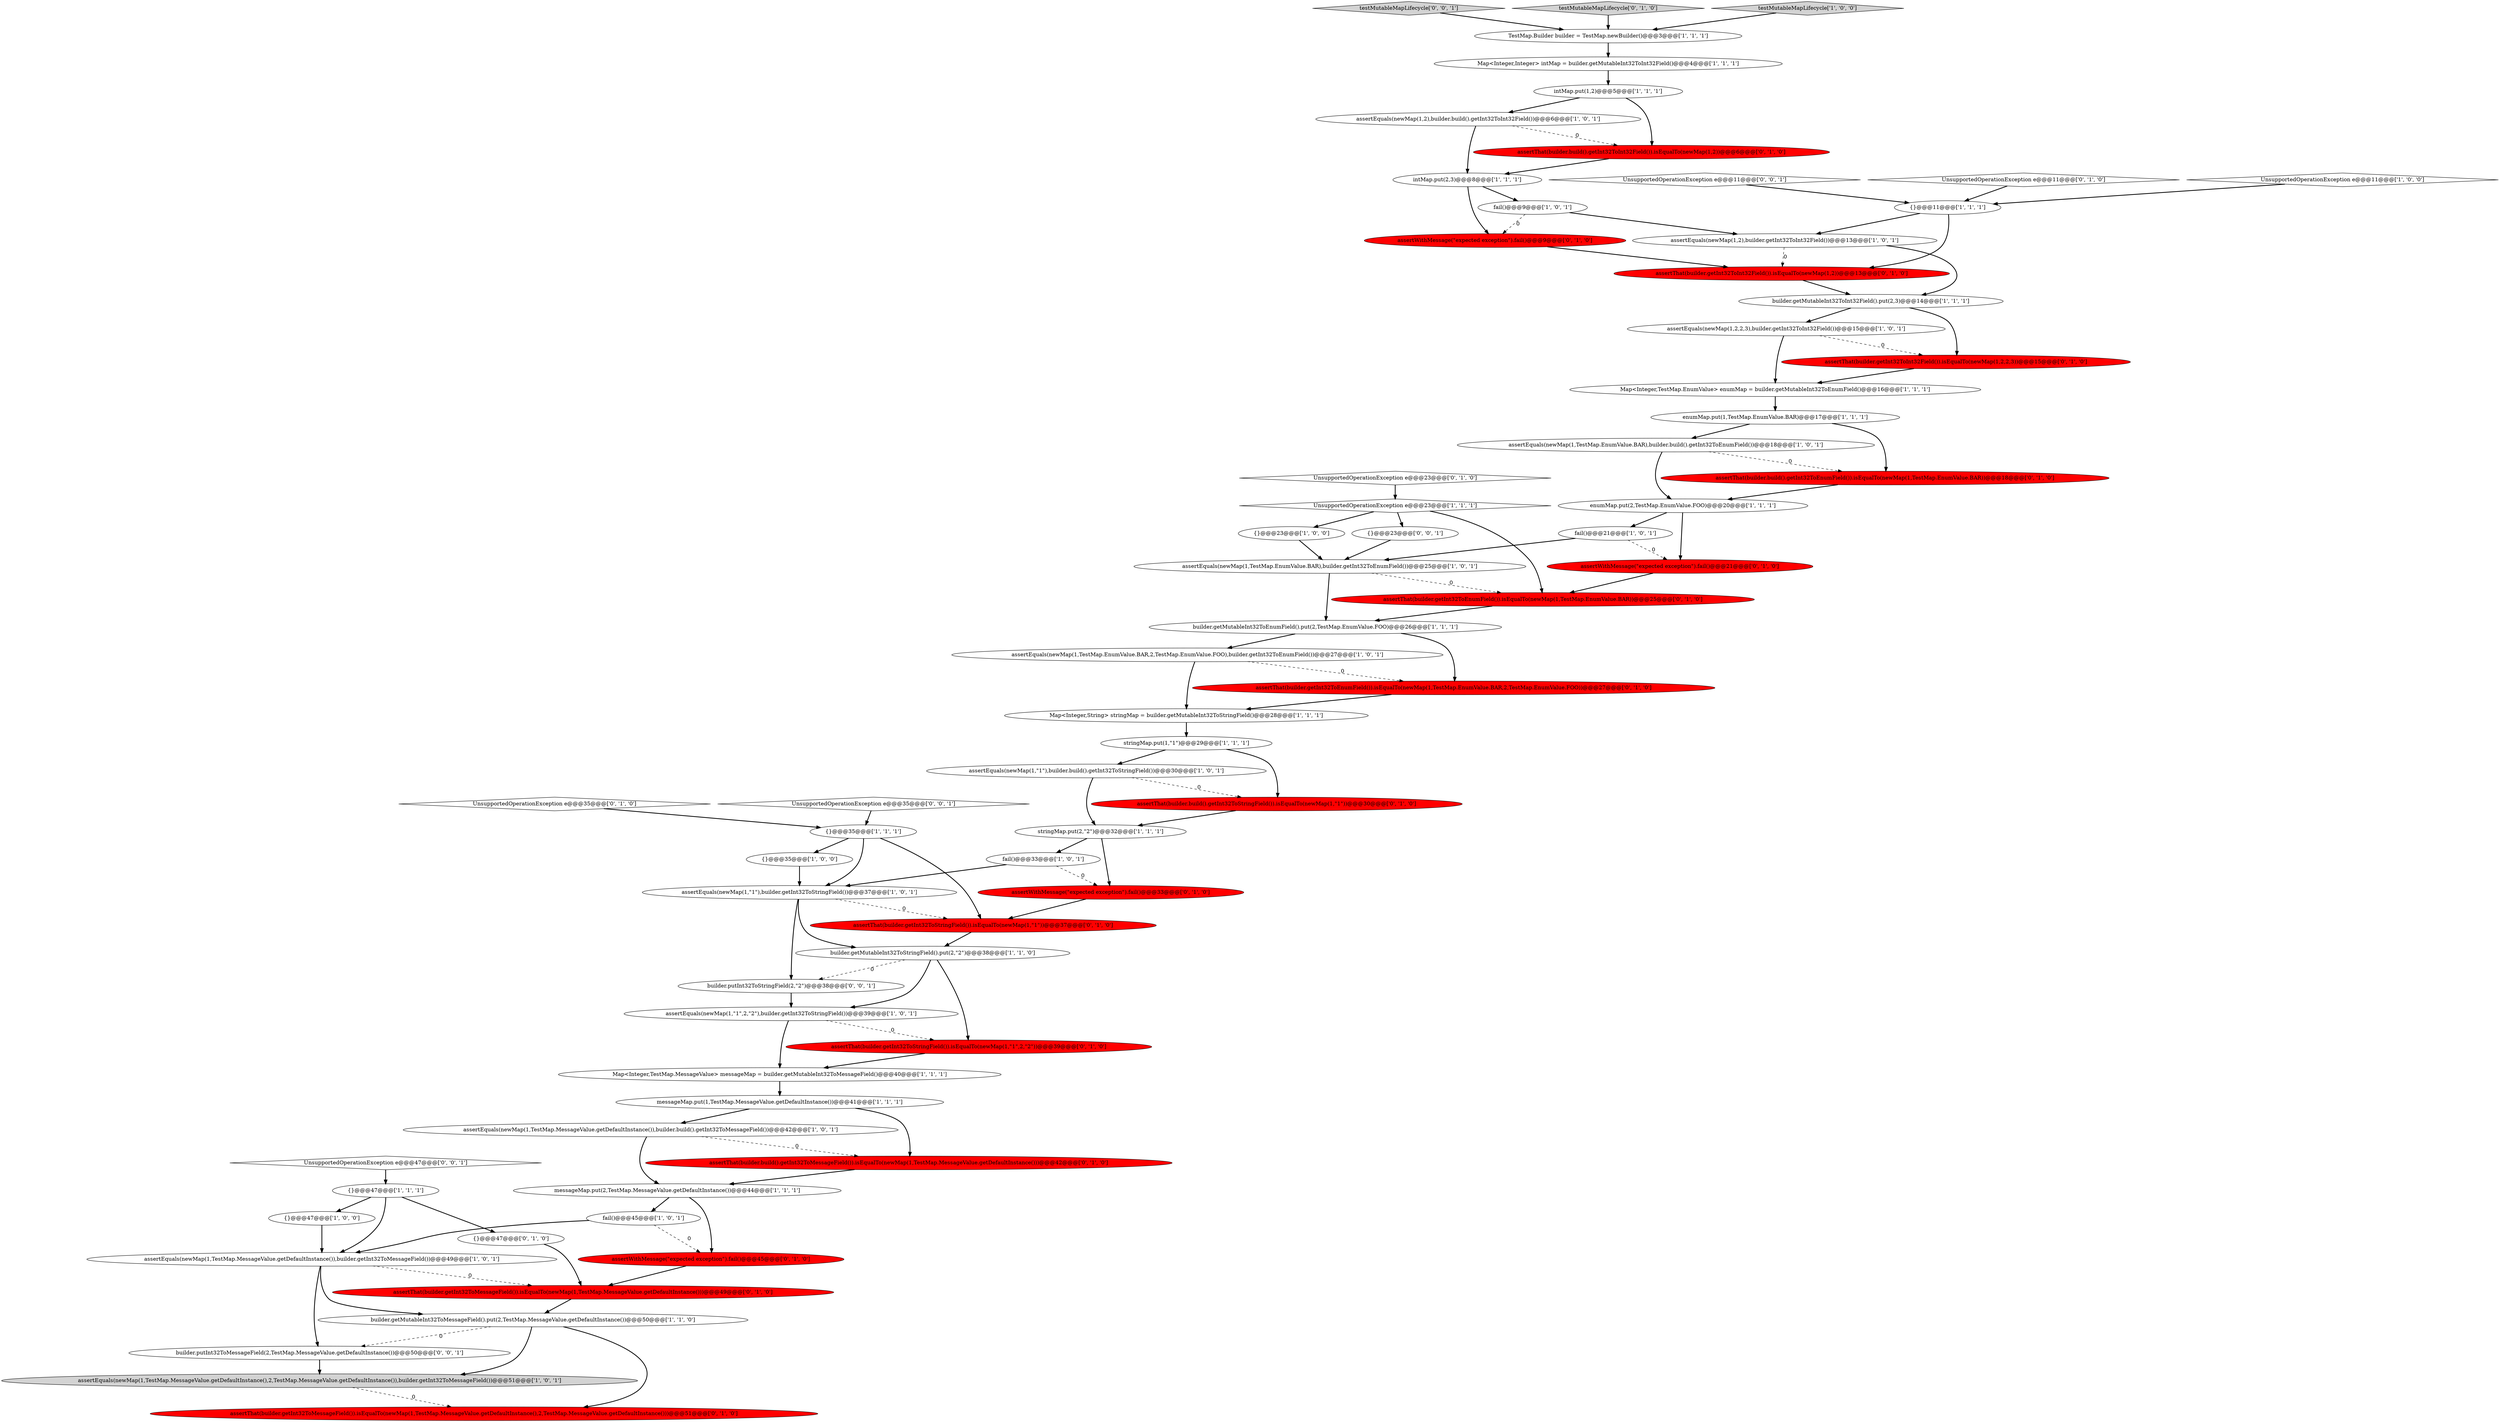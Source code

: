 digraph {
46 [style = filled, label = "assertThat(builder.getInt32ToInt32Field()).isEqualTo(newMap(1,2))@@@13@@@['0', '1', '0']", fillcolor = red, shape = ellipse image = "AAA1AAABBB2BBB"];
45 [style = filled, label = "UnsupportedOperationException e@@@35@@@['0', '1', '0']", fillcolor = white, shape = diamond image = "AAA0AAABBB2BBB"];
11 [style = filled, label = "intMap.put(2,3)@@@8@@@['1', '1', '1']", fillcolor = white, shape = ellipse image = "AAA0AAABBB1BBB"];
35 [style = filled, label = "{}@@@11@@@['1', '1', '1']", fillcolor = white, shape = ellipse image = "AAA0AAABBB1BBB"];
60 [style = filled, label = "{}@@@47@@@['0', '1', '0']", fillcolor = white, shape = ellipse image = "AAA0AAABBB2BBB"];
64 [style = filled, label = "UnsupportedOperationException e@@@11@@@['0', '0', '1']", fillcolor = white, shape = diamond image = "AAA0AAABBB3BBB"];
56 [style = filled, label = "assertWithMessage(\"expected exception\").fail()@@@33@@@['0', '1', '0']", fillcolor = red, shape = ellipse image = "AAA1AAABBB2BBB"];
37 [style = filled, label = "assertEquals(newMap(1,2),builder.getInt32ToInt32Field())@@@13@@@['1', '0', '1']", fillcolor = white, shape = ellipse image = "AAA0AAABBB1BBB"];
63 [style = filled, label = "{}@@@23@@@['0', '0', '1']", fillcolor = white, shape = ellipse image = "AAA0AAABBB3BBB"];
19 [style = filled, label = "assertEquals(newMap(1,TestMap.EnumValue.BAR,2,TestMap.EnumValue.FOO),builder.getInt32ToEnumField())@@@27@@@['1', '0', '1']", fillcolor = white, shape = ellipse image = "AAA0AAABBB1BBB"];
7 [style = filled, label = "{}@@@47@@@['1', '0', '0']", fillcolor = white, shape = ellipse image = "AAA0AAABBB1BBB"];
21 [style = filled, label = "assertEquals(newMap(1,2),builder.build().getInt32ToInt32Field())@@@6@@@['1', '0', '1']", fillcolor = white, shape = ellipse image = "AAA0AAABBB1BBB"];
53 [style = filled, label = "UnsupportedOperationException e@@@23@@@['0', '1', '0']", fillcolor = white, shape = diamond image = "AAA0AAABBB2BBB"];
6 [style = filled, label = "assertEquals(newMap(1,\"1\"),builder.build().getInt32ToStringField())@@@30@@@['1', '0', '1']", fillcolor = white, shape = ellipse image = "AAA0AAABBB1BBB"];
33 [style = filled, label = "assertEquals(newMap(1,TestMap.MessageValue.getDefaultInstance()),builder.build().getInt32ToMessageField())@@@42@@@['1', '0', '1']", fillcolor = white, shape = ellipse image = "AAA0AAABBB1BBB"];
62 [style = filled, label = "assertThat(builder.getInt32ToEnumField()).isEqualTo(newMap(1,TestMap.EnumValue.BAR))@@@25@@@['0', '1', '0']", fillcolor = red, shape = ellipse image = "AAA1AAABBB2BBB"];
15 [style = filled, label = "builder.getMutableInt32ToEnumField().put(2,TestMap.EnumValue.FOO)@@@26@@@['1', '1', '1']", fillcolor = white, shape = ellipse image = "AAA0AAABBB1BBB"];
18 [style = filled, label = "Map<Integer,TestMap.EnumValue> enumMap = builder.getMutableInt32ToEnumField()@@@16@@@['1', '1', '1']", fillcolor = white, shape = ellipse image = "AAA0AAABBB1BBB"];
14 [style = filled, label = "builder.getMutableInt32ToInt32Field().put(2,3)@@@14@@@['1', '1', '1']", fillcolor = white, shape = ellipse image = "AAA0AAABBB1BBB"];
39 [style = filled, label = "assertEquals(newMap(1,TestMap.EnumValue.BAR),builder.build().getInt32ToEnumField())@@@18@@@['1', '0', '1']", fillcolor = white, shape = ellipse image = "AAA0AAABBB1BBB"];
5 [style = filled, label = "assertEquals(newMap(1,TestMap.MessageValue.getDefaultInstance(),2,TestMap.MessageValue.getDefaultInstance()),builder.getInt32ToMessageField())@@@51@@@['1', '0', '1']", fillcolor = lightgray, shape = ellipse image = "AAA0AAABBB1BBB"];
27 [style = filled, label = "{}@@@47@@@['1', '1', '1']", fillcolor = white, shape = ellipse image = "AAA0AAABBB1BBB"];
47 [style = filled, label = "assertThat(builder.getInt32ToStringField()).isEqualTo(newMap(1,\"1\"))@@@37@@@['0', '1', '0']", fillcolor = red, shape = ellipse image = "AAA1AAABBB2BBB"];
67 [style = filled, label = "testMutableMapLifecycle['0', '0', '1']", fillcolor = lightgray, shape = diamond image = "AAA0AAABBB3BBB"];
68 [style = filled, label = "builder.putInt32ToMessageField(2,TestMap.MessageValue.getDefaultInstance())@@@50@@@['0', '0', '1']", fillcolor = white, shape = ellipse image = "AAA0AAABBB3BBB"];
17 [style = filled, label = "intMap.put(1,2)@@@5@@@['1', '1', '1']", fillcolor = white, shape = ellipse image = "AAA0AAABBB1BBB"];
20 [style = filled, label = "Map<Integer,Integer> intMap = builder.getMutableInt32ToInt32Field()@@@4@@@['1', '1', '1']", fillcolor = white, shape = ellipse image = "AAA0AAABBB1BBB"];
34 [style = filled, label = "TestMap.Builder builder = TestMap.newBuilder()@@@3@@@['1', '1', '1']", fillcolor = white, shape = ellipse image = "AAA0AAABBB1BBB"];
42 [style = filled, label = "assertThat(builder.getInt32ToMessageField()).isEqualTo(newMap(1,TestMap.MessageValue.getDefaultInstance()))@@@49@@@['0', '1', '0']", fillcolor = red, shape = ellipse image = "AAA1AAABBB2BBB"];
9 [style = filled, label = "enumMap.put(1,TestMap.EnumValue.BAR)@@@17@@@['1', '1', '1']", fillcolor = white, shape = ellipse image = "AAA0AAABBB1BBB"];
50 [style = filled, label = "assertWithMessage(\"expected exception\").fail()@@@45@@@['0', '1', '0']", fillcolor = red, shape = ellipse image = "AAA1AAABBB2BBB"];
26 [style = filled, label = "{}@@@35@@@['1', '1', '1']", fillcolor = white, shape = ellipse image = "AAA0AAABBB1BBB"];
28 [style = filled, label = "UnsupportedOperationException e@@@23@@@['1', '1', '1']", fillcolor = white, shape = diamond image = "AAA0AAABBB1BBB"];
58 [style = filled, label = "assertThat(builder.getInt32ToStringField()).isEqualTo(newMap(1,\"1\",2,\"2\"))@@@39@@@['0', '1', '0']", fillcolor = red, shape = ellipse image = "AAA1AAABBB2BBB"];
10 [style = filled, label = "messageMap.put(1,TestMap.MessageValue.getDefaultInstance())@@@41@@@['1', '1', '1']", fillcolor = white, shape = ellipse image = "AAA0AAABBB1BBB"];
43 [style = filled, label = "assertThat(builder.build().getInt32ToInt32Field()).isEqualTo(newMap(1,2))@@@6@@@['0', '1', '0']", fillcolor = red, shape = ellipse image = "AAA1AAABBB2BBB"];
23 [style = filled, label = "messageMap.put(2,TestMap.MessageValue.getDefaultInstance())@@@44@@@['1', '1', '1']", fillcolor = white, shape = ellipse image = "AAA0AAABBB1BBB"];
55 [style = filled, label = "assertThat(builder.build().getInt32ToMessageField()).isEqualTo(newMap(1,TestMap.MessageValue.getDefaultInstance()))@@@42@@@['0', '1', '0']", fillcolor = red, shape = ellipse image = "AAA1AAABBB2BBB"];
38 [style = filled, label = "Map<Integer,String> stringMap = builder.getMutableInt32ToStringField()@@@28@@@['1', '1', '1']", fillcolor = white, shape = ellipse image = "AAA0AAABBB1BBB"];
65 [style = filled, label = "builder.putInt32ToStringField(2,\"2\")@@@38@@@['0', '0', '1']", fillcolor = white, shape = ellipse image = "AAA0AAABBB3BBB"];
29 [style = filled, label = "Map<Integer,TestMap.MessageValue> messageMap = builder.getMutableInt32ToMessageField()@@@40@@@['1', '1', '1']", fillcolor = white, shape = ellipse image = "AAA0AAABBB1BBB"];
48 [style = filled, label = "assertThat(builder.getInt32ToEnumField()).isEqualTo(newMap(1,TestMap.EnumValue.BAR,2,TestMap.EnumValue.FOO))@@@27@@@['0', '1', '0']", fillcolor = red, shape = ellipse image = "AAA1AAABBB2BBB"];
66 [style = filled, label = "UnsupportedOperationException e@@@47@@@['0', '0', '1']", fillcolor = white, shape = diamond image = "AAA0AAABBB3BBB"];
69 [style = filled, label = "UnsupportedOperationException e@@@35@@@['0', '0', '1']", fillcolor = white, shape = diamond image = "AAA0AAABBB3BBB"];
52 [style = filled, label = "assertThat(builder.build().getInt32ToStringField()).isEqualTo(newMap(1,\"1\"))@@@30@@@['0', '1', '0']", fillcolor = red, shape = ellipse image = "AAA1AAABBB2BBB"];
40 [style = filled, label = "assertEquals(newMap(1,\"1\",2,\"2\"),builder.getInt32ToStringField())@@@39@@@['1', '0', '1']", fillcolor = white, shape = ellipse image = "AAA0AAABBB1BBB"];
4 [style = filled, label = "{}@@@23@@@['1', '0', '0']", fillcolor = white, shape = ellipse image = "AAA0AAABBB1BBB"];
25 [style = filled, label = "enumMap.put(2,TestMap.EnumValue.FOO)@@@20@@@['1', '1', '1']", fillcolor = white, shape = ellipse image = "AAA0AAABBB1BBB"];
8 [style = filled, label = "assertEquals(newMap(1,2,2,3),builder.getInt32ToInt32Field())@@@15@@@['1', '0', '1']", fillcolor = white, shape = ellipse image = "AAA0AAABBB1BBB"];
36 [style = filled, label = "assertEquals(newMap(1,TestMap.EnumValue.BAR),builder.getInt32ToEnumField())@@@25@@@['1', '0', '1']", fillcolor = white, shape = ellipse image = "AAA0AAABBB1BBB"];
51 [style = filled, label = "assertThat(builder.getInt32ToInt32Field()).isEqualTo(newMap(1,2,2,3))@@@15@@@['0', '1', '0']", fillcolor = red, shape = ellipse image = "AAA1AAABBB2BBB"];
2 [style = filled, label = "fail()@@@45@@@['1', '0', '1']", fillcolor = white, shape = ellipse image = "AAA0AAABBB1BBB"];
59 [style = filled, label = "testMutableMapLifecycle['0', '1', '0']", fillcolor = lightgray, shape = diamond image = "AAA0AAABBB2BBB"];
41 [style = filled, label = "fail()@@@21@@@['1', '0', '1']", fillcolor = white, shape = ellipse image = "AAA0AAABBB1BBB"];
44 [style = filled, label = "UnsupportedOperationException e@@@11@@@['0', '1', '0']", fillcolor = white, shape = diamond image = "AAA0AAABBB2BBB"];
24 [style = filled, label = "assertEquals(newMap(1,TestMap.MessageValue.getDefaultInstance()),builder.getInt32ToMessageField())@@@49@@@['1', '0', '1']", fillcolor = white, shape = ellipse image = "AAA0AAABBB1BBB"];
0 [style = filled, label = "stringMap.put(1,\"1\")@@@29@@@['1', '1', '1']", fillcolor = white, shape = ellipse image = "AAA0AAABBB1BBB"];
31 [style = filled, label = "builder.getMutableInt32ToMessageField().put(2,TestMap.MessageValue.getDefaultInstance())@@@50@@@['1', '1', '0']", fillcolor = white, shape = ellipse image = "AAA0AAABBB1BBB"];
12 [style = filled, label = "builder.getMutableInt32ToStringField().put(2,\"2\")@@@38@@@['1', '1', '0']", fillcolor = white, shape = ellipse image = "AAA0AAABBB1BBB"];
3 [style = filled, label = "{}@@@35@@@['1', '0', '0']", fillcolor = white, shape = ellipse image = "AAA0AAABBB1BBB"];
13 [style = filled, label = "fail()@@@33@@@['1', '0', '1']", fillcolor = white, shape = ellipse image = "AAA0AAABBB1BBB"];
30 [style = filled, label = "testMutableMapLifecycle['1', '0', '0']", fillcolor = lightgray, shape = diamond image = "AAA0AAABBB1BBB"];
57 [style = filled, label = "assertThat(builder.getInt32ToMessageField()).isEqualTo(newMap(1,TestMap.MessageValue.getDefaultInstance(),2,TestMap.MessageValue.getDefaultInstance()))@@@51@@@['0', '1', '0']", fillcolor = red, shape = ellipse image = "AAA1AAABBB2BBB"];
22 [style = filled, label = "UnsupportedOperationException e@@@11@@@['1', '0', '0']", fillcolor = white, shape = diamond image = "AAA0AAABBB1BBB"];
32 [style = filled, label = "fail()@@@9@@@['1', '0', '1']", fillcolor = white, shape = ellipse image = "AAA0AAABBB1BBB"];
61 [style = filled, label = "assertThat(builder.build().getInt32ToEnumField()).isEqualTo(newMap(1,TestMap.EnumValue.BAR))@@@18@@@['0', '1', '0']", fillcolor = red, shape = ellipse image = "AAA1AAABBB2BBB"];
49 [style = filled, label = "assertWithMessage(\"expected exception\").fail()@@@9@@@['0', '1', '0']", fillcolor = red, shape = ellipse image = "AAA1AAABBB2BBB"];
16 [style = filled, label = "stringMap.put(2,\"2\")@@@32@@@['1', '1', '1']", fillcolor = white, shape = ellipse image = "AAA0AAABBB1BBB"];
1 [style = filled, label = "assertEquals(newMap(1,\"1\"),builder.getInt32ToStringField())@@@37@@@['1', '0', '1']", fillcolor = white, shape = ellipse image = "AAA0AAABBB1BBB"];
54 [style = filled, label = "assertWithMessage(\"expected exception\").fail()@@@21@@@['0', '1', '0']", fillcolor = red, shape = ellipse image = "AAA1AAABBB2BBB"];
13->56 [style = dashed, label="0"];
37->46 [style = dashed, label="0"];
32->37 [style = bold, label=""];
34->20 [style = bold, label=""];
44->35 [style = bold, label=""];
12->65 [style = dashed, label="0"];
28->62 [style = bold, label=""];
63->36 [style = bold, label=""];
13->1 [style = bold, label=""];
56->47 [style = bold, label=""];
24->42 [style = dashed, label="0"];
61->25 [style = bold, label=""];
0->52 [style = bold, label=""];
12->40 [style = bold, label=""];
28->4 [style = bold, label=""];
55->23 [style = bold, label=""];
35->37 [style = bold, label=""];
8->51 [style = dashed, label="0"];
27->7 [style = bold, label=""];
1->12 [style = bold, label=""];
69->26 [style = bold, label=""];
4->36 [style = bold, label=""];
2->24 [style = bold, label=""];
27->60 [style = bold, label=""];
17->21 [style = bold, label=""];
9->39 [style = bold, label=""];
36->62 [style = dashed, label="0"];
16->56 [style = bold, label=""];
8->18 [style = bold, label=""];
31->5 [style = bold, label=""];
26->1 [style = bold, label=""];
26->47 [style = bold, label=""];
54->62 [style = bold, label=""];
59->34 [style = bold, label=""];
30->34 [style = bold, label=""];
42->31 [style = bold, label=""];
2->50 [style = dashed, label="0"];
64->35 [style = bold, label=""];
33->23 [style = bold, label=""];
43->11 [style = bold, label=""];
7->24 [style = bold, label=""];
28->63 [style = bold, label=""];
31->57 [style = bold, label=""];
21->11 [style = bold, label=""];
1->47 [style = dashed, label="0"];
49->46 [style = bold, label=""];
19->48 [style = dashed, label="0"];
38->0 [style = bold, label=""];
18->9 [style = bold, label=""];
51->18 [style = bold, label=""];
46->14 [style = bold, label=""];
14->8 [style = bold, label=""];
39->25 [style = bold, label=""];
19->38 [style = bold, label=""];
40->29 [style = bold, label=""];
65->40 [style = bold, label=""];
16->13 [style = bold, label=""];
3->1 [style = bold, label=""];
25->41 [style = bold, label=""];
26->3 [style = bold, label=""];
33->55 [style = dashed, label="0"];
24->68 [style = bold, label=""];
5->57 [style = dashed, label="0"];
11->32 [style = bold, label=""];
15->19 [style = bold, label=""];
6->52 [style = dashed, label="0"];
17->43 [style = bold, label=""];
41->36 [style = bold, label=""];
52->16 [style = bold, label=""];
50->42 [style = bold, label=""];
24->31 [style = bold, label=""];
32->49 [style = dashed, label="0"];
15->48 [style = bold, label=""];
29->10 [style = bold, label=""];
27->24 [style = bold, label=""];
10->33 [style = bold, label=""];
23->2 [style = bold, label=""];
62->15 [style = bold, label=""];
1->65 [style = bold, label=""];
22->35 [style = bold, label=""];
60->42 [style = bold, label=""];
25->54 [style = bold, label=""];
11->49 [style = bold, label=""];
53->28 [style = bold, label=""];
23->50 [style = bold, label=""];
21->43 [style = dashed, label="0"];
20->17 [style = bold, label=""];
0->6 [style = bold, label=""];
47->12 [style = bold, label=""];
36->15 [style = bold, label=""];
14->51 [style = bold, label=""];
41->54 [style = dashed, label="0"];
10->55 [style = bold, label=""];
9->61 [style = bold, label=""];
37->14 [style = bold, label=""];
68->5 [style = bold, label=""];
66->27 [style = bold, label=""];
48->38 [style = bold, label=""];
39->61 [style = dashed, label="0"];
58->29 [style = bold, label=""];
6->16 [style = bold, label=""];
40->58 [style = dashed, label="0"];
45->26 [style = bold, label=""];
31->68 [style = dashed, label="0"];
67->34 [style = bold, label=""];
12->58 [style = bold, label=""];
35->46 [style = bold, label=""];
}
